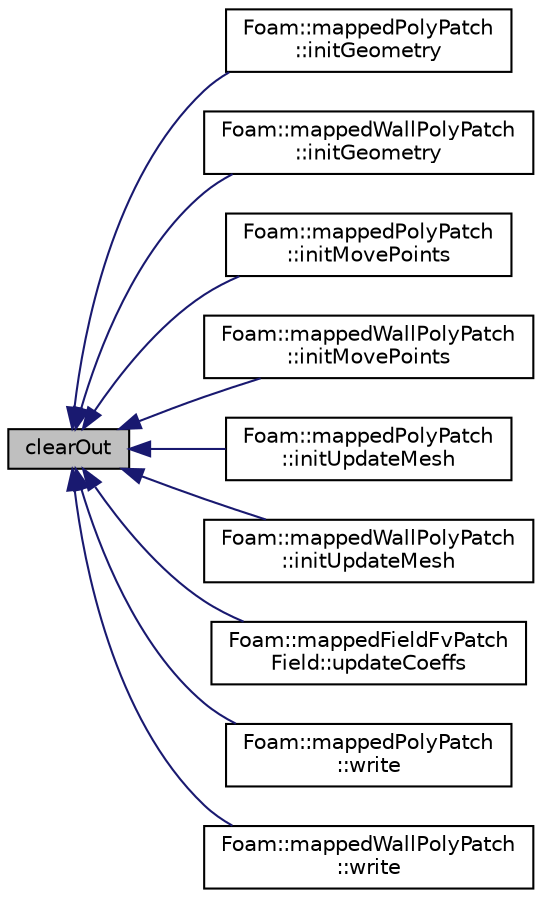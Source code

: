 digraph "clearOut"
{
  bgcolor="transparent";
  edge [fontname="Helvetica",fontsize="10",labelfontname="Helvetica",labelfontsize="10"];
  node [fontname="Helvetica",fontsize="10",shape=record];
  rankdir="LR";
  Node1 [label="clearOut",height=0.2,width=0.4,color="black", fillcolor="grey75", style="filled" fontcolor="black"];
  Node1 -> Node2 [dir="back",color="midnightblue",fontsize="10",style="solid",fontname="Helvetica"];
  Node2 [label="Foam::mappedPolyPatch\l::initGeometry",height=0.2,width=0.4,color="black",URL="$classFoam_1_1mappedPolyPatch.html#a633b37f544e6c45c018011729ee1f7da",tooltip="Initialise the calculation of the patch geometry. "];
  Node1 -> Node3 [dir="back",color="midnightblue",fontsize="10",style="solid",fontname="Helvetica"];
  Node3 [label="Foam::mappedWallPolyPatch\l::initGeometry",height=0.2,width=0.4,color="black",URL="$classFoam_1_1mappedWallPolyPatch.html#a633b37f544e6c45c018011729ee1f7da",tooltip="Initialise the calculation of the patch geometry. "];
  Node1 -> Node4 [dir="back",color="midnightblue",fontsize="10",style="solid",fontname="Helvetica"];
  Node4 [label="Foam::mappedPolyPatch\l::initMovePoints",height=0.2,width=0.4,color="black",URL="$classFoam_1_1mappedPolyPatch.html#a2bad1de417e8eb8f09a4ed66147a3274",tooltip="Initialise the patches for moving points. "];
  Node1 -> Node5 [dir="back",color="midnightblue",fontsize="10",style="solid",fontname="Helvetica"];
  Node5 [label="Foam::mappedWallPolyPatch\l::initMovePoints",height=0.2,width=0.4,color="black",URL="$classFoam_1_1mappedWallPolyPatch.html#a2bad1de417e8eb8f09a4ed66147a3274",tooltip="Initialise the patches for moving points. "];
  Node1 -> Node6 [dir="back",color="midnightblue",fontsize="10",style="solid",fontname="Helvetica"];
  Node6 [label="Foam::mappedPolyPatch\l::initUpdateMesh",height=0.2,width=0.4,color="black",URL="$classFoam_1_1mappedPolyPatch.html#aba14098b759b2f349996ba9d0c33544c",tooltip="Initialise the update of the patch topology. "];
  Node1 -> Node7 [dir="back",color="midnightblue",fontsize="10",style="solid",fontname="Helvetica"];
  Node7 [label="Foam::mappedWallPolyPatch\l::initUpdateMesh",height=0.2,width=0.4,color="black",URL="$classFoam_1_1mappedWallPolyPatch.html#aba14098b759b2f349996ba9d0c33544c",tooltip="Initialise the update of the patch topology. "];
  Node1 -> Node8 [dir="back",color="midnightblue",fontsize="10",style="solid",fontname="Helvetica"];
  Node8 [label="Foam::mappedFieldFvPatch\lField::updateCoeffs",height=0.2,width=0.4,color="black",URL="$classFoam_1_1mappedFieldFvPatchField.html#a7e24eafac629d3733181cd942d4c902f",tooltip="Update the coefficients associated with the patch field. "];
  Node1 -> Node9 [dir="back",color="midnightblue",fontsize="10",style="solid",fontname="Helvetica"];
  Node9 [label="Foam::mappedPolyPatch\l::write",height=0.2,width=0.4,color="black",URL="$classFoam_1_1mappedPolyPatch.html#a0941061ad5a26be83b4107d05750ace6",tooltip="Write the polyPatch data as a dictionary. "];
  Node1 -> Node10 [dir="back",color="midnightblue",fontsize="10",style="solid",fontname="Helvetica"];
  Node10 [label="Foam::mappedWallPolyPatch\l::write",height=0.2,width=0.4,color="black",URL="$classFoam_1_1mappedWallPolyPatch.html#a0941061ad5a26be83b4107d05750ace6",tooltip="Write the polyPatch data as a dictionary. "];
}
